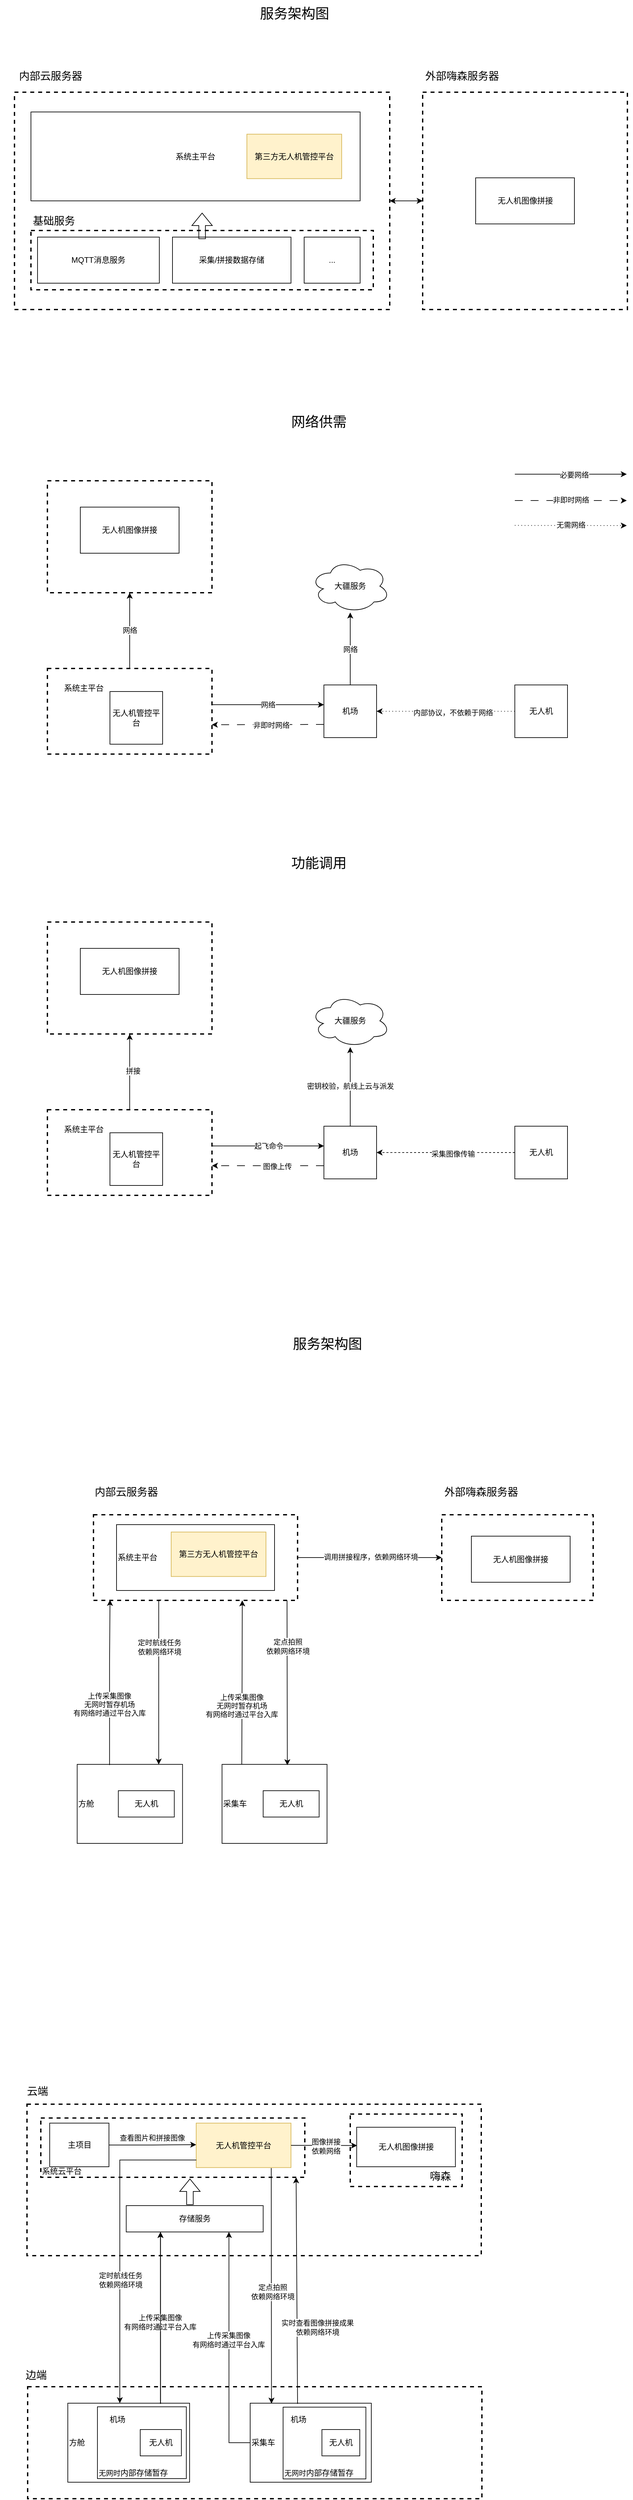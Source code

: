 <mxfile version="25.0.3">
  <diagram name="第 1 页" id="4Xm8h-WjFLRTdW3ImoNQ">
    <mxGraphModel dx="1195" dy="1784" grid="1" gridSize="10" guides="1" tooltips="1" connect="1" arrows="1" fold="1" page="1" pageScale="1" pageWidth="827" pageHeight="1169" math="0" shadow="0">
      <root>
        <mxCell id="0" />
        <mxCell id="1" parent="0" />
        <mxCell id="wEYt1NS1_lvYmc17WHgS-46" value="" style="rounded=0;whiteSpace=wrap;html=1;strokeWidth=2;dashed=1;fillColor=none;movable=1;resizable=1;rotatable=1;deletable=1;editable=1;locked=0;connectable=1;" vertex="1" parent="1">
          <mxGeometry x="199" y="2175" width="690" height="230" as="geometry" />
        </mxCell>
        <mxCell id="wEYt1NS1_lvYmc17WHgS-69" value="系统云平台" style="rounded=0;whiteSpace=wrap;html=1;fillColor=none;align=left;movable=1;resizable=1;rotatable=1;deletable=1;editable=1;locked=0;connectable=1;dashed=1;strokeColor=default;strokeWidth=2;verticalAlign=bottom;fontFamily=Helvetica;fontSize=12;fontColor=default;" vertex="1" parent="1">
          <mxGeometry x="220" y="2196" width="401" height="90" as="geometry" />
        </mxCell>
        <mxCell id="wEYt1NS1_lvYmc17WHgS-72" value="" style="rounded=0;whiteSpace=wrap;html=1;strokeWidth=2;dashed=1;fillColor=none;movable=1;resizable=1;rotatable=1;deletable=1;editable=1;locked=0;connectable=1;" vertex="1" parent="1">
          <mxGeometry x="690" y="2190" width="170" height="110" as="geometry" />
        </mxCell>
        <mxCell id="wEYt1NS1_lvYmc17WHgS-65" value="" style="rounded=0;whiteSpace=wrap;html=1;strokeWidth=2;dashed=1;fillColor=none;movable=0;resizable=0;rotatable=0;deletable=0;editable=0;locked=1;connectable=0;" vertex="1" parent="1">
          <mxGeometry x="200" y="2604" width="690" height="170" as="geometry" />
        </mxCell>
        <mxCell id="wEYt1NS1_lvYmc17WHgS-24" style="edgeStyle=orthogonalEdgeStyle;rounded=0;orthogonalLoop=1;jettySize=auto;html=1;entryX=0;entryY=0.5;entryDx=0;entryDy=0;" edge="1" parent="1" source="wEYt1NS1_lvYmc17WHgS-3" target="wEYt1NS1_lvYmc17WHgS-2">
          <mxGeometry relative="1" as="geometry" />
        </mxCell>
        <mxCell id="wEYt1NS1_lvYmc17WHgS-28" value="调用拼接程序，依赖网络环境" style="edgeLabel;html=1;align=center;verticalAlign=middle;resizable=0;points=[];" vertex="1" connectable="0" parent="wEYt1NS1_lvYmc17WHgS-24">
          <mxGeometry x="0.013" y="1" relative="1" as="geometry">
            <mxPoint as="offset" />
          </mxGeometry>
        </mxCell>
        <mxCell id="wEYt1NS1_lvYmc17WHgS-3" value="" style="rounded=0;whiteSpace=wrap;html=1;strokeWidth=2;dashed=1;fillColor=none;movable=1;resizable=1;rotatable=1;deletable=1;editable=1;locked=0;connectable=1;" vertex="1" parent="1">
          <mxGeometry x="300" y="1280" width="310" height="130" as="geometry" />
        </mxCell>
        <mxCell id="gbovEgFqb56IA30s9gSb-57" value="" style="rounded=0;whiteSpace=wrap;html=1;strokeWidth=2;dashed=1;fillColor=none;" vertex="1" parent="1">
          <mxGeometry x="230" y="665" width="250" height="130" as="geometry" />
        </mxCell>
        <mxCell id="OjnHHm5raW652ae1jEDS-46" value="" style="rounded=0;whiteSpace=wrap;html=1;strokeWidth=2;dashed=1;fillColor=none;" vertex="1" parent="1">
          <mxGeometry x="205" y="-670" width="520" height="90" as="geometry" />
        </mxCell>
        <mxCell id="OjnHHm5raW652ae1jEDS-37" value="" style="rounded=0;whiteSpace=wrap;html=1;strokeWidth=2;dashed=1;fillColor=none;" vertex="1" parent="1">
          <mxGeometry x="800" y="-880" width="311" height="330" as="geometry" />
        </mxCell>
        <mxCell id="OjnHHm5raW652ae1jEDS-36" value="" style="rounded=0;whiteSpace=wrap;html=1;strokeWidth=2;dashed=1;fillColor=none;movable=1;resizable=1;rotatable=1;deletable=1;editable=1;locked=0;connectable=1;" vertex="1" parent="1">
          <mxGeometry x="180" y="-880" width="570" height="330" as="geometry" />
        </mxCell>
        <mxCell id="OjnHHm5raW652ae1jEDS-2" value="系统主平台" style="rounded=0;whiteSpace=wrap;html=1;" vertex="1" parent="1">
          <mxGeometry x="205" y="-850" width="500" height="135" as="geometry" />
        </mxCell>
        <mxCell id="OjnHHm5raW652ae1jEDS-3" value="第三方无人机管控平台" style="rounded=0;whiteSpace=wrap;html=1;fillColor=#fff2cc;strokeColor=#d6b656;" vertex="1" parent="1">
          <mxGeometry x="533" y="-816.25" width="144" height="67.5" as="geometry" />
        </mxCell>
        <mxCell id="OjnHHm5raW652ae1jEDS-9" value="采集/拼接数据存储" style="rounded=0;whiteSpace=wrap;html=1;" vertex="1" parent="1">
          <mxGeometry x="420" y="-660" width="180" height="70" as="geometry" />
        </mxCell>
        <mxCell id="OjnHHm5raW652ae1jEDS-10" value="MQTT消息服务" style="rounded=0;whiteSpace=wrap;html=1;" vertex="1" parent="1">
          <mxGeometry x="215" y="-660" width="185" height="70" as="geometry" />
        </mxCell>
        <mxCell id="OjnHHm5raW652ae1jEDS-15" value="无人机图像拼接" style="rounded=0;whiteSpace=wrap;html=1;" vertex="1" parent="1">
          <mxGeometry x="880.5" y="-750" width="150" height="70" as="geometry" />
        </mxCell>
        <mxCell id="OjnHHm5raW652ae1jEDS-44" value="" style="shape=flexArrow;endArrow=classic;html=1;rounded=0;" edge="1" parent="1">
          <mxGeometry width="50" height="50" relative="1" as="geometry">
            <mxPoint x="465" y="-657" as="sourcePoint" />
            <mxPoint x="465" y="-697" as="targetPoint" />
          </mxGeometry>
        </mxCell>
        <mxCell id="OjnHHm5raW652ae1jEDS-47" value="&lt;font style=&quot;font-size: 16px;&quot;&gt;内部云服务器&lt;/font&gt;" style="text;strokeColor=none;align=center;fillColor=none;html=1;verticalAlign=middle;whiteSpace=wrap;rounded=0;" vertex="1" parent="1">
          <mxGeometry x="180" y="-920" width="110" height="30" as="geometry" />
        </mxCell>
        <mxCell id="OjnHHm5raW652ae1jEDS-48" value="&lt;font style=&quot;font-size: 16px;&quot;&gt;基础服务&lt;/font&gt;" style="text;strokeColor=none;align=center;fillColor=none;html=1;verticalAlign=middle;whiteSpace=wrap;rounded=0;" vertex="1" parent="1">
          <mxGeometry x="185" y="-700" width="110" height="30" as="geometry" />
        </mxCell>
        <mxCell id="gbovEgFqb56IA30s9gSb-1" value="&lt;font style=&quot;font-size: 16px;&quot;&gt;外部嗨森服务器&lt;/font&gt;" style="text;strokeColor=none;align=center;fillColor=none;html=1;verticalAlign=middle;whiteSpace=wrap;rounded=0;" vertex="1" parent="1">
          <mxGeometry x="800" y="-920" width="120" height="30" as="geometry" />
        </mxCell>
        <mxCell id="gbovEgFqb56IA30s9gSb-2" value="" style="endArrow=classic;startArrow=classic;html=1;rounded=0;exitX=1;exitY=0.5;exitDx=0;exitDy=0;entryX=0;entryY=0.5;entryDx=0;entryDy=0;" edge="1" parent="1" source="OjnHHm5raW652ae1jEDS-36" target="OjnHHm5raW652ae1jEDS-37">
          <mxGeometry width="50" height="50" relative="1" as="geometry">
            <mxPoint x="760" y="-680" as="sourcePoint" />
            <mxPoint x="810" y="-730" as="targetPoint" />
          </mxGeometry>
        </mxCell>
        <mxCell id="gbovEgFqb56IA30s9gSb-34" style="edgeStyle=orthogonalEdgeStyle;rounded=0;orthogonalLoop=1;jettySize=auto;html=1;entryX=0.5;entryY=1;entryDx=0;entryDy=0;" edge="1" parent="1" source="gbovEgFqb56IA30s9gSb-3">
          <mxGeometry relative="1" as="geometry">
            <mxPoint x="690" y="-90" as="targetPoint" />
          </mxGeometry>
        </mxCell>
        <mxCell id="gbovEgFqb56IA30s9gSb-65" value="网络" style="edgeLabel;html=1;align=center;verticalAlign=middle;resizable=0;points=[];" vertex="1" connectable="0" parent="gbovEgFqb56IA30s9gSb-34">
          <mxGeometry x="-0.018" relative="1" as="geometry">
            <mxPoint as="offset" />
          </mxGeometry>
        </mxCell>
        <mxCell id="gbovEgFqb56IA30s9gSb-3" value="机场" style="whiteSpace=wrap;html=1;aspect=fixed;" vertex="1" parent="1">
          <mxGeometry x="650" y="20" width="80" height="80" as="geometry" />
        </mxCell>
        <mxCell id="gbovEgFqb56IA30s9gSb-4" value="无人机" style="whiteSpace=wrap;html=1;aspect=fixed;" vertex="1" parent="1">
          <mxGeometry x="940" y="20" width="80" height="80" as="geometry" />
        </mxCell>
        <mxCell id="gbovEgFqb56IA30s9gSb-5" value="无人机管控平台" style="whiteSpace=wrap;html=1;aspect=fixed;" vertex="1" parent="1">
          <mxGeometry x="325" y="30" width="80" height="80" as="geometry" />
        </mxCell>
        <mxCell id="gbovEgFqb56IA30s9gSb-7" value="" style="endArrow=classic;html=1;rounded=0;exitX=0;exitY=0.5;exitDx=0;exitDy=0;entryX=1;entryY=0.5;entryDx=0;entryDy=0;dashed=1;dashPattern=1 4;" edge="1" parent="1" source="gbovEgFqb56IA30s9gSb-4" target="gbovEgFqb56IA30s9gSb-3">
          <mxGeometry width="50" height="50" relative="1" as="geometry">
            <mxPoint x="810" y="10" as="sourcePoint" />
            <mxPoint x="860" y="-40" as="targetPoint" />
          </mxGeometry>
        </mxCell>
        <mxCell id="gbovEgFqb56IA30s9gSb-10" value="Text" style="edgeLabel;html=1;align=center;verticalAlign=middle;resizable=0;points=[];" vertex="1" connectable="0" parent="gbovEgFqb56IA30s9gSb-7">
          <mxGeometry x="-0.1" relative="1" as="geometry">
            <mxPoint as="offset" />
          </mxGeometry>
        </mxCell>
        <mxCell id="gbovEgFqb56IA30s9gSb-11" value="内部协议，不依赖于网络" style="edgeLabel;html=1;align=center;verticalAlign=middle;resizable=0;points=[];" vertex="1" connectable="0" parent="gbovEgFqb56IA30s9gSb-7">
          <mxGeometry x="-0.1" y="2" relative="1" as="geometry">
            <mxPoint as="offset" />
          </mxGeometry>
        </mxCell>
        <mxCell id="gbovEgFqb56IA30s9gSb-14" value="&lt;font style=&quot;font-size: 21px;&quot;&gt;服务架构图&lt;/font&gt;" style="text;html=1;align=center;verticalAlign=middle;resizable=0;points=[];autosize=1;strokeColor=none;fillColor=none;" vertex="1" parent="1">
          <mxGeometry x="540" y="-1020" width="130" height="40" as="geometry" />
        </mxCell>
        <mxCell id="gbovEgFqb56IA30s9gSb-37" style="edgeStyle=orthogonalEdgeStyle;rounded=0;orthogonalLoop=1;jettySize=auto;html=1;" edge="1" parent="1" source="gbovEgFqb56IA30s9gSb-27">
          <mxGeometry relative="1" as="geometry">
            <mxPoint x="650" y="50" as="targetPoint" />
            <Array as="points">
              <mxPoint x="650" y="50" />
            </Array>
          </mxGeometry>
        </mxCell>
        <mxCell id="gbovEgFqb56IA30s9gSb-71" value="网络" style="edgeLabel;html=1;align=center;verticalAlign=middle;resizable=0;points=[];" vertex="1" connectable="0" parent="gbovEgFqb56IA30s9gSb-37">
          <mxGeometry x="-0.004" relative="1" as="geometry">
            <mxPoint as="offset" />
          </mxGeometry>
        </mxCell>
        <mxCell id="gbovEgFqb56IA30s9gSb-42" style="edgeStyle=orthogonalEdgeStyle;rounded=0;orthogonalLoop=1;jettySize=auto;html=1;entryX=0.5;entryY=1;entryDx=0;entryDy=0;" edge="1" parent="1" source="gbovEgFqb56IA30s9gSb-27" target="gbovEgFqb56IA30s9gSb-40">
          <mxGeometry relative="1" as="geometry" />
        </mxCell>
        <mxCell id="gbovEgFqb56IA30s9gSb-69" value="网络" style="edgeLabel;html=1;align=center;verticalAlign=middle;resizable=0;points=[];" vertex="1" connectable="0" parent="gbovEgFqb56IA30s9gSb-42">
          <mxGeometry x="0.006" relative="1" as="geometry">
            <mxPoint as="offset" />
          </mxGeometry>
        </mxCell>
        <mxCell id="gbovEgFqb56IA30s9gSb-27" value="" style="rounded=0;whiteSpace=wrap;html=1;strokeWidth=2;dashed=1;fillColor=none;" vertex="1" parent="1">
          <mxGeometry x="230" y="-5" width="250" height="130" as="geometry" />
        </mxCell>
        <mxCell id="gbovEgFqb56IA30s9gSb-29" value="系统主平台" style="text;html=1;align=center;verticalAlign=middle;resizable=0;points=[];autosize=1;strokeColor=none;fillColor=none;" vertex="1" parent="1">
          <mxGeometry x="245" y="10" width="80" height="30" as="geometry" />
        </mxCell>
        <mxCell id="gbovEgFqb56IA30s9gSb-31" value="..." style="rounded=0;whiteSpace=wrap;html=1;" vertex="1" parent="1">
          <mxGeometry x="620" y="-660" width="85" height="70" as="geometry" />
        </mxCell>
        <mxCell id="gbovEgFqb56IA30s9gSb-32" value="&lt;font style=&quot;font-size: 21px;&quot;&gt;网络供需&lt;/font&gt;" style="text;html=1;align=center;verticalAlign=middle;resizable=0;points=[];autosize=1;strokeColor=none;fillColor=none;" vertex="1" parent="1">
          <mxGeometry x="587" y="-400" width="110" height="40" as="geometry" />
        </mxCell>
        <mxCell id="gbovEgFqb56IA30s9gSb-40" value="" style="rounded=0;whiteSpace=wrap;html=1;strokeWidth=2;dashed=1;fillColor=none;" vertex="1" parent="1">
          <mxGeometry x="230" y="-290" width="250" height="170" as="geometry" />
        </mxCell>
        <mxCell id="gbovEgFqb56IA30s9gSb-41" value="无人机图像拼接" style="rounded=0;whiteSpace=wrap;html=1;" vertex="1" parent="1">
          <mxGeometry x="280" y="-250" width="150" height="70" as="geometry" />
        </mxCell>
        <mxCell id="gbovEgFqb56IA30s9gSb-44" style="edgeStyle=orthogonalEdgeStyle;rounded=0;orthogonalLoop=1;jettySize=auto;html=1;" edge="1" parent="1" source="gbovEgFqb56IA30s9gSb-46" target="gbovEgFqb56IA30s9gSb-88">
          <mxGeometry relative="1" as="geometry">
            <mxPoint x="690" y="580" as="targetPoint" />
          </mxGeometry>
        </mxCell>
        <mxCell id="gbovEgFqb56IA30s9gSb-64" value="密钥校验，航线上云与派发" style="edgeLabel;html=1;align=center;verticalAlign=middle;resizable=0;points=[];" vertex="1" connectable="0" parent="gbovEgFqb56IA30s9gSb-44">
          <mxGeometry x="0.018" relative="1" as="geometry">
            <mxPoint as="offset" />
          </mxGeometry>
        </mxCell>
        <mxCell id="gbovEgFqb56IA30s9gSb-46" value="机场" style="whiteSpace=wrap;html=1;aspect=fixed;" vertex="1" parent="1">
          <mxGeometry x="650" y="690" width="80" height="80" as="geometry" />
        </mxCell>
        <mxCell id="gbovEgFqb56IA30s9gSb-47" value="无人机" style="whiteSpace=wrap;html=1;aspect=fixed;" vertex="1" parent="1">
          <mxGeometry x="940" y="690" width="80" height="80" as="geometry" />
        </mxCell>
        <mxCell id="gbovEgFqb56IA30s9gSb-48" value="无人机管控平台" style="whiteSpace=wrap;html=1;aspect=fixed;" vertex="1" parent="1">
          <mxGeometry x="325" y="700" width="80" height="80" as="geometry" />
        </mxCell>
        <mxCell id="gbovEgFqb56IA30s9gSb-50" value="" style="endArrow=classic;html=1;rounded=0;exitX=0;exitY=0.5;exitDx=0;exitDy=0;entryX=1;entryY=0.5;entryDx=0;entryDy=0;dashed=1;" edge="1" parent="1" source="gbovEgFqb56IA30s9gSb-47" target="gbovEgFqb56IA30s9gSb-46">
          <mxGeometry width="50" height="50" relative="1" as="geometry">
            <mxPoint x="810" y="680" as="sourcePoint" />
            <mxPoint x="860" y="630" as="targetPoint" />
          </mxGeometry>
        </mxCell>
        <mxCell id="gbovEgFqb56IA30s9gSb-51" value="Text" style="edgeLabel;html=1;align=center;verticalAlign=middle;resizable=0;points=[];" vertex="1" connectable="0" parent="gbovEgFqb56IA30s9gSb-50">
          <mxGeometry x="-0.1" relative="1" as="geometry">
            <mxPoint as="offset" />
          </mxGeometry>
        </mxCell>
        <mxCell id="gbovEgFqb56IA30s9gSb-52" value="采集图像传输" style="edgeLabel;html=1;align=center;verticalAlign=middle;resizable=0;points=[];" vertex="1" connectable="0" parent="gbovEgFqb56IA30s9gSb-50">
          <mxGeometry x="-0.1" y="2" relative="1" as="geometry">
            <mxPoint as="offset" />
          </mxGeometry>
        </mxCell>
        <mxCell id="gbovEgFqb56IA30s9gSb-53" style="edgeStyle=orthogonalEdgeStyle;rounded=0;orthogonalLoop=1;jettySize=auto;html=1;entryX=0;entryY=0.5;entryDx=0;entryDy=0;" edge="1" parent="1">
          <mxGeometry relative="1" as="geometry">
            <mxPoint x="480" y="720" as="sourcePoint" />
            <mxPoint x="650" y="720" as="targetPoint" />
          </mxGeometry>
        </mxCell>
        <mxCell id="gbovEgFqb56IA30s9gSb-66" value="起飞命令" style="edgeLabel;html=1;align=center;verticalAlign=middle;resizable=0;points=[];" vertex="1" connectable="0" parent="gbovEgFqb56IA30s9gSb-53">
          <mxGeometry x="0.014" relative="1" as="geometry">
            <mxPoint as="offset" />
          </mxGeometry>
        </mxCell>
        <mxCell id="gbovEgFqb56IA30s9gSb-55" style="edgeStyle=orthogonalEdgeStyle;rounded=0;orthogonalLoop=1;jettySize=auto;html=1;entryX=0.5;entryY=1;entryDx=0;entryDy=0;" edge="1" parent="1" source="gbovEgFqb56IA30s9gSb-57" target="gbovEgFqb56IA30s9gSb-60">
          <mxGeometry relative="1" as="geometry" />
        </mxCell>
        <mxCell id="gbovEgFqb56IA30s9gSb-68" value="拼接" style="edgeLabel;html=1;align=center;verticalAlign=middle;resizable=0;points=[];" vertex="1" connectable="0" parent="gbovEgFqb56IA30s9gSb-55">
          <mxGeometry x="0.024" y="-5" relative="1" as="geometry">
            <mxPoint as="offset" />
          </mxGeometry>
        </mxCell>
        <mxCell id="gbovEgFqb56IA30s9gSb-58" value="系统主平台" style="text;html=1;align=center;verticalAlign=middle;resizable=0;points=[];autosize=1;strokeColor=none;fillColor=none;" vertex="1" parent="1">
          <mxGeometry x="245" y="680" width="80" height="30" as="geometry" />
        </mxCell>
        <mxCell id="gbovEgFqb56IA30s9gSb-59" value="&lt;font style=&quot;font-size: 21px;&quot;&gt;功能调用&lt;/font&gt;" style="text;html=1;align=center;verticalAlign=middle;resizable=0;points=[];autosize=1;strokeColor=none;fillColor=none;" vertex="1" parent="1">
          <mxGeometry x="587" y="270" width="110" height="40" as="geometry" />
        </mxCell>
        <mxCell id="gbovEgFqb56IA30s9gSb-60" value="" style="rounded=0;whiteSpace=wrap;html=1;strokeWidth=2;dashed=1;fillColor=none;" vertex="1" parent="1">
          <mxGeometry x="230" y="380" width="250" height="170" as="geometry" />
        </mxCell>
        <mxCell id="gbovEgFqb56IA30s9gSb-61" value="无人机图像拼接" style="rounded=0;whiteSpace=wrap;html=1;" vertex="1" parent="1">
          <mxGeometry x="280" y="420" width="150" height="70" as="geometry" />
        </mxCell>
        <mxCell id="gbovEgFqb56IA30s9gSb-72" value="" style="endArrow=classic;html=1;rounded=0;exitX=0;exitY=0.75;exitDx=0;exitDy=0;entryX=0.999;entryY=0.657;entryDx=0;entryDy=0;entryPerimeter=0;dashed=1;dashPattern=12 12;" edge="1" parent="1" source="gbovEgFqb56IA30s9gSb-3" target="gbovEgFqb56IA30s9gSb-27">
          <mxGeometry width="50" height="50" relative="1" as="geometry">
            <mxPoint x="560" y="50" as="sourcePoint" />
            <mxPoint x="490" y="80" as="targetPoint" />
          </mxGeometry>
        </mxCell>
        <mxCell id="gbovEgFqb56IA30s9gSb-73" value="非即时网络" style="edgeLabel;html=1;align=center;verticalAlign=middle;resizable=0;points=[];" vertex="1" connectable="0" parent="gbovEgFqb56IA30s9gSb-72">
          <mxGeometry x="-0.163" y="1" relative="1" as="geometry">
            <mxPoint x="-9" as="offset" />
          </mxGeometry>
        </mxCell>
        <mxCell id="gbovEgFqb56IA30s9gSb-74" value="" style="endArrow=classic;html=1;rounded=0;exitX=0;exitY=0.75;exitDx=0;exitDy=0;entryX=0.999;entryY=0.657;entryDx=0;entryDy=0;entryPerimeter=0;dashed=1;dashPattern=12 12;strokeColor=default;align=center;verticalAlign=middle;fontFamily=Helvetica;fontSize=11;fontColor=default;labelBackgroundColor=default;" edge="1" parent="1">
          <mxGeometry width="50" height="50" relative="1" as="geometry">
            <mxPoint x="650" y="750" as="sourcePoint" />
            <mxPoint x="480" y="750" as="targetPoint" />
          </mxGeometry>
        </mxCell>
        <mxCell id="gbovEgFqb56IA30s9gSb-75" value="图像上传" style="edgeLabel;html=1;align=center;verticalAlign=middle;resizable=0;points=[];rounded=0;dashed=1;dashPattern=12 12;strokeColor=default;fontFamily=Helvetica;fontSize=11;fontColor=default;labelBackgroundColor=default;" vertex="1" connectable="0" parent="gbovEgFqb56IA30s9gSb-74">
          <mxGeometry x="-0.163" y="1" relative="1" as="geometry">
            <mxPoint as="offset" />
          </mxGeometry>
        </mxCell>
        <mxCell id="gbovEgFqb56IA30s9gSb-76" style="edgeStyle=orthogonalEdgeStyle;rounded=0;orthogonalLoop=1;jettySize=auto;html=1;" edge="1" parent="1">
          <mxGeometry relative="1" as="geometry">
            <mxPoint x="940" y="-300" as="sourcePoint" />
            <mxPoint x="1110" y="-300" as="targetPoint" />
            <Array as="points">
              <mxPoint x="1110" y="-300" />
            </Array>
          </mxGeometry>
        </mxCell>
        <mxCell id="gbovEgFqb56IA30s9gSb-84" value="必要网络" style="edgeLabel;html=1;align=center;verticalAlign=middle;resizable=0;points=[];" vertex="1" connectable="0" parent="gbovEgFqb56IA30s9gSb-76">
          <mxGeometry x="0.052" y="-1" relative="1" as="geometry">
            <mxPoint as="offset" />
          </mxGeometry>
        </mxCell>
        <mxCell id="gbovEgFqb56IA30s9gSb-78" value="" style="endArrow=classic;html=1;rounded=0;dashed=1;dashPattern=12 12;" edge="1" parent="1">
          <mxGeometry width="50" height="50" relative="1" as="geometry">
            <mxPoint x="940" y="-260" as="sourcePoint" />
            <mxPoint x="1110" y="-260" as="targetPoint" />
          </mxGeometry>
        </mxCell>
        <mxCell id="gbovEgFqb56IA30s9gSb-86" value="非即时网络" style="edgeLabel;html=1;align=center;verticalAlign=middle;resizable=0;points=[];" vertex="1" connectable="0" parent="gbovEgFqb56IA30s9gSb-78">
          <mxGeometry y="1" relative="1" as="geometry">
            <mxPoint as="offset" />
          </mxGeometry>
        </mxCell>
        <mxCell id="gbovEgFqb56IA30s9gSb-80" value="" style="endArrow=classic;html=1;rounded=0;exitX=0;exitY=0.5;exitDx=0;exitDy=0;dashed=1;dashPattern=1 4;" edge="1" parent="1">
          <mxGeometry width="50" height="50" relative="1" as="geometry">
            <mxPoint x="940" y="-222.2" as="sourcePoint" />
            <mxPoint x="1110" y="-222" as="targetPoint" />
          </mxGeometry>
        </mxCell>
        <mxCell id="gbovEgFqb56IA30s9gSb-85" value="无需网络" style="edgeLabel;html=1;align=center;verticalAlign=middle;resizable=0;points=[];" vertex="1" connectable="0" parent="gbovEgFqb56IA30s9gSb-80">
          <mxGeometry y="1" relative="1" as="geometry">
            <mxPoint as="offset" />
          </mxGeometry>
        </mxCell>
        <mxCell id="gbovEgFqb56IA30s9gSb-88" value="大疆服务" style="ellipse;shape=cloud;whiteSpace=wrap;html=1;" vertex="1" parent="1">
          <mxGeometry x="630" y="490" width="120" height="80" as="geometry" />
        </mxCell>
        <mxCell id="gbovEgFqb56IA30s9gSb-89" value="大疆服务" style="ellipse;shape=cloud;whiteSpace=wrap;html=1;" vertex="1" parent="1">
          <mxGeometry x="630" y="-170" width="120" height="80" as="geometry" />
        </mxCell>
        <mxCell id="wEYt1NS1_lvYmc17WHgS-2" value="" style="rounded=0;whiteSpace=wrap;html=1;strokeWidth=2;dashed=1;fillColor=none;" vertex="1" parent="1">
          <mxGeometry x="829" y="1280" width="230" height="130" as="geometry" />
        </mxCell>
        <mxCell id="wEYt1NS1_lvYmc17WHgS-4" value="系统主平台" style="rounded=0;whiteSpace=wrap;html=1;align=left;" vertex="1" parent="1">
          <mxGeometry x="335" y="1295" width="240" height="100" as="geometry" />
        </mxCell>
        <mxCell id="wEYt1NS1_lvYmc17WHgS-5" value="第三方无人机管控平台" style="rounded=0;whiteSpace=wrap;html=1;fillColor=#fff2cc;strokeColor=#d6b656;" vertex="1" parent="1">
          <mxGeometry x="418" y="1306.25" width="144" height="67.5" as="geometry" />
        </mxCell>
        <mxCell id="wEYt1NS1_lvYmc17WHgS-8" value="无人机图像拼接" style="rounded=0;whiteSpace=wrap;html=1;" vertex="1" parent="1">
          <mxGeometry x="874" y="1312.5" width="150" height="70" as="geometry" />
        </mxCell>
        <mxCell id="wEYt1NS1_lvYmc17WHgS-10" value="&lt;font style=&quot;font-size: 16px;&quot;&gt;内部云服务器&lt;/font&gt;" style="text;strokeColor=none;align=center;fillColor=none;html=1;verticalAlign=middle;whiteSpace=wrap;rounded=0;" vertex="1" parent="1">
          <mxGeometry x="295" y="1230" width="110" height="30" as="geometry" />
        </mxCell>
        <mxCell id="wEYt1NS1_lvYmc17WHgS-12" value="&lt;font style=&quot;font-size: 16px;&quot;&gt;外部嗨森服务器&lt;/font&gt;" style="text;strokeColor=none;align=center;fillColor=none;html=1;verticalAlign=middle;whiteSpace=wrap;rounded=0;" vertex="1" parent="1">
          <mxGeometry x="829" y="1230" width="120" height="30" as="geometry" />
        </mxCell>
        <mxCell id="wEYt1NS1_lvYmc17WHgS-14" value="&lt;font style=&quot;font-size: 21px;&quot;&gt;服务架构图&lt;/font&gt;" style="text;html=1;align=center;verticalAlign=middle;resizable=0;points=[];autosize=1;strokeColor=none;fillColor=none;" vertex="1" parent="1">
          <mxGeometry x="590" y="1000" width="130" height="40" as="geometry" />
        </mxCell>
        <mxCell id="wEYt1NS1_lvYmc17WHgS-16" value="方舱" style="rounded=0;whiteSpace=wrap;html=1;align=left;" vertex="1" parent="1">
          <mxGeometry x="275.25" y="1659" width="160" height="120" as="geometry" />
        </mxCell>
        <mxCell id="wEYt1NS1_lvYmc17WHgS-17" value="无人机" style="rounded=0;whiteSpace=wrap;html=1;" vertex="1" parent="1">
          <mxGeometry x="337.75" y="1699" width="85" height="40" as="geometry" />
        </mxCell>
        <mxCell id="wEYt1NS1_lvYmc17WHgS-18" value="采集车" style="rounded=0;whiteSpace=wrap;html=1;align=left;" vertex="1" parent="1">
          <mxGeometry x="495.25" y="1659" width="159.5" height="120" as="geometry" />
        </mxCell>
        <mxCell id="wEYt1NS1_lvYmc17WHgS-19" value="无人机" style="rounded=0;whiteSpace=wrap;html=1;" vertex="1" parent="1">
          <mxGeometry x="557.75" y="1699" width="85" height="40" as="geometry" />
        </mxCell>
        <mxCell id="wEYt1NS1_lvYmc17WHgS-21" style="edgeStyle=orthogonalEdgeStyle;rounded=0;orthogonalLoop=1;jettySize=auto;html=1;entryX=0.081;entryY=0.995;entryDx=0;entryDy=0;entryPerimeter=0;exitX=0.54;exitY=0.001;exitDx=0;exitDy=0;exitPerimeter=0;" edge="1" parent="1" target="wEYt1NS1_lvYmc17WHgS-3">
          <mxGeometry relative="1" as="geometry">
            <mxPoint x="324.4" y="1660.12" as="sourcePoint" />
            <mxPoint x="324.04" y="1350" as="targetPoint" />
            <Array as="points">
              <mxPoint x="324" y="1506" />
              <mxPoint x="325" y="1506" />
            </Array>
          </mxGeometry>
        </mxCell>
        <mxCell id="wEYt1NS1_lvYmc17WHgS-34" value="上传采集图像&lt;br&gt;无网时暂存机场&lt;br&gt;有网络时通过平台入库" style="edgeLabel;html=1;align=center;verticalAlign=middle;resizable=0;points=[];" vertex="1" connectable="0" parent="wEYt1NS1_lvYmc17WHgS-21">
          <mxGeometry x="0.008" y="1" relative="1" as="geometry">
            <mxPoint y="34" as="offset" />
          </mxGeometry>
        </mxCell>
        <mxCell id="wEYt1NS1_lvYmc17WHgS-30" style="edgeStyle=orthogonalEdgeStyle;rounded=0;orthogonalLoop=1;jettySize=auto;html=1;entryX=0.688;entryY=-0.006;entryDx=0;entryDy=0;entryPerimeter=0;strokeColor=default;align=center;verticalAlign=middle;fontFamily=Helvetica;fontSize=11;fontColor=default;labelBackgroundColor=default;endArrow=classic;exitX=0.332;exitY=0.995;exitDx=0;exitDy=0;exitPerimeter=0;" edge="1" parent="1" source="wEYt1NS1_lvYmc17WHgS-3">
          <mxGeometry relative="1" as="geometry">
            <mxPoint x="398.966" y="1350.0" as="sourcePoint" />
            <mxPoint x="399.08" y="1659.28" as="targetPoint" />
            <Array as="points">
              <mxPoint x="399" y="1409" />
            </Array>
          </mxGeometry>
        </mxCell>
        <mxCell id="wEYt1NS1_lvYmc17WHgS-35" value="定时航线任务&lt;br&gt;依赖网络环境" style="edgeLabel;html=1;align=center;verticalAlign=middle;resizable=0;points=[];" vertex="1" connectable="0" parent="wEYt1NS1_lvYmc17WHgS-30">
          <mxGeometry x="0.023" y="1" relative="1" as="geometry">
            <mxPoint y="-55" as="offset" />
          </mxGeometry>
        </mxCell>
        <mxCell id="wEYt1NS1_lvYmc17WHgS-36" style="edgeStyle=orthogonalEdgeStyle;rounded=0;orthogonalLoop=1;jettySize=auto;html=1;" edge="1" parent="1">
          <mxGeometry relative="1" as="geometry">
            <mxPoint x="525.241" y="1659.0" as="sourcePoint" />
            <mxPoint x="526" y="1410" as="targetPoint" />
          </mxGeometry>
        </mxCell>
        <mxCell id="wEYt1NS1_lvYmc17WHgS-39" value="上传采集图像&lt;br&gt;无网时暂存机场&lt;br&gt;有网络时通过平台入库" style="edgeLabel;html=1;align=center;verticalAlign=middle;resizable=0;points=[];" vertex="1" connectable="0" parent="wEYt1NS1_lvYmc17WHgS-36">
          <mxGeometry x="-0.024" y="1" relative="1" as="geometry">
            <mxPoint y="33" as="offset" />
          </mxGeometry>
        </mxCell>
        <mxCell id="wEYt1NS1_lvYmc17WHgS-37" style="edgeStyle=orthogonalEdgeStyle;rounded=0;orthogonalLoop=1;jettySize=auto;html=1;entryX=0.622;entryY=0.011;entryDx=0;entryDy=0;entryPerimeter=0;" edge="1" parent="1" source="wEYt1NS1_lvYmc17WHgS-3" target="wEYt1NS1_lvYmc17WHgS-18">
          <mxGeometry relative="1" as="geometry">
            <Array as="points">
              <mxPoint x="594" y="1429" />
              <mxPoint x="594" y="1429" />
            </Array>
          </mxGeometry>
        </mxCell>
        <mxCell id="wEYt1NS1_lvYmc17WHgS-38" value="定点拍照&lt;br&gt;依赖网络环境" style="edgeLabel;html=1;align=center;verticalAlign=middle;resizable=0;points=[];" vertex="1" connectable="0" parent="wEYt1NS1_lvYmc17WHgS-37">
          <mxGeometry x="-0.117" relative="1" as="geometry">
            <mxPoint y="-40" as="offset" />
          </mxGeometry>
        </mxCell>
        <mxCell id="wEYt1NS1_lvYmc17WHgS-49" value="无人机管控平台" style="rounded=0;whiteSpace=wrap;html=1;fillColor=#fff2cc;strokeColor=#d6b656;" vertex="1" parent="1">
          <mxGeometry x="456" y="2203.75" width="144" height="67.5" as="geometry" />
        </mxCell>
        <mxCell id="wEYt1NS1_lvYmc17WHgS-51" value="&lt;font style=&quot;font-size: 16px;&quot;&gt;云端&lt;/font&gt;" style="text;strokeColor=none;align=center;fillColor=none;html=1;verticalAlign=middle;whiteSpace=wrap;rounded=0;" vertex="1" parent="1">
          <mxGeometry x="160.25" y="2140" width="110" height="30" as="geometry" />
        </mxCell>
        <mxCell id="wEYt1NS1_lvYmc17WHgS-52" value="&lt;font style=&quot;font-size: 16px;&quot;&gt;嗨森&lt;/font&gt;" style="text;strokeColor=none;align=center;fillColor=none;html=1;verticalAlign=middle;whiteSpace=wrap;rounded=0;" vertex="1" parent="1">
          <mxGeometry x="767" y="2269" width="120" height="30" as="geometry" />
        </mxCell>
        <mxCell id="wEYt1NS1_lvYmc17WHgS-53" value="方舱" style="rounded=0;whiteSpace=wrap;html=1;align=left;" vertex="1" parent="1">
          <mxGeometry x="261" y="2629" width="185" height="120" as="geometry" />
        </mxCell>
        <mxCell id="wEYt1NS1_lvYmc17WHgS-55" value="采集车" style="rounded=0;whiteSpace=wrap;html=1;align=left;" vertex="1" parent="1">
          <mxGeometry x="538" y="2629" width="184" height="120" as="geometry" />
        </mxCell>
        <mxCell id="wEYt1NS1_lvYmc17WHgS-57" style="edgeStyle=orthogonalEdgeStyle;rounded=0;orthogonalLoop=1;jettySize=auto;html=1;entryX=0.25;entryY=1;entryDx=0;entryDy=0;exitX=0.761;exitY=0;exitDx=0;exitDy=0;exitPerimeter=0;" edge="1" parent="1" target="wEYt1NS1_lvYmc17WHgS-71" source="wEYt1NS1_lvYmc17WHgS-53">
          <mxGeometry relative="1" as="geometry">
            <mxPoint x="400" y="2630" as="sourcePoint" />
            <mxPoint x="290" y="2379" as="targetPoint" />
            <Array as="points">
              <mxPoint x="402" y="2630" />
            </Array>
          </mxGeometry>
        </mxCell>
        <mxCell id="wEYt1NS1_lvYmc17WHgS-58" value="上传采集图像&lt;br&gt;有网络时通过平台入库" style="edgeLabel;html=1;align=center;verticalAlign=middle;resizable=0;points=[];" vertex="1" connectable="0" parent="wEYt1NS1_lvYmc17WHgS-57">
          <mxGeometry x="0.008" y="1" relative="1" as="geometry">
            <mxPoint y="7" as="offset" />
          </mxGeometry>
        </mxCell>
        <mxCell id="wEYt1NS1_lvYmc17WHgS-59" style="edgeStyle=orthogonalEdgeStyle;rounded=0;orthogonalLoop=1;jettySize=auto;html=1;strokeColor=default;align=center;verticalAlign=middle;fontFamily=Helvetica;fontSize=11;fontColor=default;labelBackgroundColor=default;endArrow=classic;exitX=0.002;exitY=0.83;exitDx=0;exitDy=0;exitPerimeter=0;" edge="1" parent="1" source="wEYt1NS1_lvYmc17WHgS-49" target="wEYt1NS1_lvYmc17WHgS-53">
          <mxGeometry relative="1" as="geometry">
            <mxPoint x="470" y="2260" as="sourcePoint" />
            <mxPoint x="310" y="2629" as="targetPoint" />
            <Array as="points">
              <mxPoint x="340" y="2260" />
            </Array>
          </mxGeometry>
        </mxCell>
        <mxCell id="wEYt1NS1_lvYmc17WHgS-60" value="定时航线任务&lt;br&gt;依赖网络环境" style="edgeLabel;html=1;align=center;verticalAlign=middle;resizable=0;points=[];" vertex="1" connectable="0" parent="wEYt1NS1_lvYmc17WHgS-59">
          <mxGeometry x="0.023" y="1" relative="1" as="geometry">
            <mxPoint y="50" as="offset" />
          </mxGeometry>
        </mxCell>
        <mxCell id="wEYt1NS1_lvYmc17WHgS-61" style="edgeStyle=orthogonalEdgeStyle;rounded=0;orthogonalLoop=1;jettySize=auto;html=1;entryX=0.75;entryY=1;entryDx=0;entryDy=0;exitX=0;exitY=0.5;exitDx=0;exitDy=0;" edge="1" parent="1" source="wEYt1NS1_lvYmc17WHgS-55" target="wEYt1NS1_lvYmc17WHgS-71">
          <mxGeometry relative="1" as="geometry">
            <mxPoint x="615.241" y="2629.0" as="sourcePoint" />
            <mxPoint x="615.96" y="2366.44" as="targetPoint" />
            <Array as="points">
              <mxPoint x="506" y="2689" />
            </Array>
          </mxGeometry>
        </mxCell>
        <mxCell id="wEYt1NS1_lvYmc17WHgS-62" value="上传采集图像&lt;br&gt;有网络时通过平台入库" style="edgeLabel;html=1;align=center;verticalAlign=middle;resizable=0;points=[];" vertex="1" connectable="0" parent="wEYt1NS1_lvYmc17WHgS-61">
          <mxGeometry x="-0.024" y="1" relative="1" as="geometry">
            <mxPoint y="-16" as="offset" />
          </mxGeometry>
        </mxCell>
        <mxCell id="wEYt1NS1_lvYmc17WHgS-66" value="无人机图像拼接" style="rounded=0;whiteSpace=wrap;html=1;" vertex="1" parent="1">
          <mxGeometry x="699.75" y="2210" width="150" height="60" as="geometry" />
        </mxCell>
        <mxCell id="wEYt1NS1_lvYmc17WHgS-67" value="&lt;font style=&quot;font-size: 16px;&quot;&gt;边端&lt;/font&gt;" style="text;strokeColor=none;align=center;fillColor=none;html=1;verticalAlign=middle;whiteSpace=wrap;rounded=0;" vertex="1" parent="1">
          <mxGeometry x="158" y="2571" width="110" height="30" as="geometry" />
        </mxCell>
        <mxCell id="wEYt1NS1_lvYmc17WHgS-68" value="" style="shape=flexArrow;endArrow=classic;html=1;rounded=0;" edge="1" parent="1">
          <mxGeometry width="50" height="50" relative="1" as="geometry">
            <mxPoint x="446.5" y="2328" as="sourcePoint" />
            <mxPoint x="446.5" y="2288" as="targetPoint" />
          </mxGeometry>
        </mxCell>
        <mxCell id="wEYt1NS1_lvYmc17WHgS-73" value="&lt;span style=&quot;font-size: 11px; text-align: center; text-wrap-mode: nowrap; background-color: rgb(255, 255, 255);&quot;&gt;无网时&lt;/span&gt;内部存储暂存" style="rounded=0;whiteSpace=wrap;html=1;align=left;verticalAlign=bottom;" vertex="1" parent="1">
          <mxGeometry x="306" y="2634.5" width="135" height="109" as="geometry" />
        </mxCell>
        <mxCell id="wEYt1NS1_lvYmc17WHgS-71" value="存储服务" style="rounded=0;whiteSpace=wrap;html=1;" vertex="1" parent="1">
          <mxGeometry x="349.75" y="2329" width="208" height="40" as="geometry" />
        </mxCell>
        <mxCell id="wEYt1NS1_lvYmc17WHgS-54" value="无人机" style="rounded=0;whiteSpace=wrap;html=1;" vertex="1" parent="1">
          <mxGeometry x="371" y="2669" width="62.5" height="40" as="geometry" />
        </mxCell>
        <mxCell id="wEYt1NS1_lvYmc17WHgS-74" value="机场" style="text;html=1;align=center;verticalAlign=middle;resizable=0;points=[];autosize=1;strokeColor=none;fillColor=none;" vertex="1" parent="1">
          <mxGeometry x="311.25" y="2639" width="50" height="30" as="geometry" />
        </mxCell>
        <mxCell id="wEYt1NS1_lvYmc17WHgS-75" value="&lt;span style=&quot;font-size: 11px; text-align: center; text-wrap-mode: nowrap; background-color: rgb(255, 255, 255);&quot;&gt;无网时&lt;/span&gt;内部存储暂存" style="rounded=0;whiteSpace=wrap;html=1;align=left;verticalAlign=bottom;" vertex="1" parent="1">
          <mxGeometry x="588" y="2635" width="125.75" height="109" as="geometry" />
        </mxCell>
        <mxCell id="wEYt1NS1_lvYmc17WHgS-56" value="无人机" style="rounded=0;whiteSpace=wrap;html=1;" vertex="1" parent="1">
          <mxGeometry x="647" y="2669" width="57.5" height="40" as="geometry" />
        </mxCell>
        <mxCell id="wEYt1NS1_lvYmc17WHgS-76" value="机场" style="text;html=1;align=center;verticalAlign=middle;resizable=0;points=[];autosize=1;strokeColor=none;fillColor=none;" vertex="1" parent="1">
          <mxGeometry x="586" y="2639" width="50" height="30" as="geometry" />
        </mxCell>
        <mxCell id="wEYt1NS1_lvYmc17WHgS-77" style="edgeStyle=orthogonalEdgeStyle;rounded=0;orthogonalLoop=1;jettySize=auto;html=1;entryX=0.004;entryY=0.463;entryDx=0;entryDy=0;entryPerimeter=0;" edge="1" parent="1" source="wEYt1NS1_lvYmc17WHgS-49" target="wEYt1NS1_lvYmc17WHgS-66">
          <mxGeometry relative="1" as="geometry" />
        </mxCell>
        <mxCell id="wEYt1NS1_lvYmc17WHgS-78" value="图像拼接&lt;br&gt;依赖网络" style="edgeLabel;html=1;align=center;verticalAlign=middle;resizable=0;points=[];" vertex="1" connectable="0" parent="wEYt1NS1_lvYmc17WHgS-77">
          <mxGeometry x="-0.157" y="-1" relative="1" as="geometry">
            <mxPoint x="10" as="offset" />
          </mxGeometry>
        </mxCell>
        <mxCell id="wEYt1NS1_lvYmc17WHgS-80" style="edgeStyle=orthogonalEdgeStyle;rounded=0;orthogonalLoop=1;jettySize=auto;html=1;entryX=0.25;entryY=1;entryDx=0;entryDy=0;exitX=0.761;exitY=-0.001;exitDx=0;exitDy=0;exitPerimeter=0;" edge="1" parent="1" source="wEYt1NS1_lvYmc17WHgS-53" target="wEYt1NS1_lvYmc17WHgS-71">
          <mxGeometry relative="1" as="geometry">
            <mxPoint x="400" y="2630" as="sourcePoint" />
            <mxPoint x="290" y="2379" as="targetPoint" />
            <Array as="points">
              <mxPoint x="402" y="2630" />
            </Array>
          </mxGeometry>
        </mxCell>
        <mxCell id="wEYt1NS1_lvYmc17WHgS-82" value="" style="endArrow=classic;html=1;rounded=0;entryX=0.176;entryY=0.005;entryDx=0;entryDy=0;entryPerimeter=0;" edge="1" parent="1" target="wEYt1NS1_lvYmc17WHgS-55">
          <mxGeometry width="50" height="50" relative="1" as="geometry">
            <mxPoint x="570" y="2272" as="sourcePoint" />
            <mxPoint x="575" y="2629" as="targetPoint" />
          </mxGeometry>
        </mxCell>
        <mxCell id="wEYt1NS1_lvYmc17WHgS-83" value="定点拍照&lt;br&gt;依赖网络环境" style="edgeLabel;html=1;align=center;verticalAlign=middle;resizable=0;points=[];" vertex="1" connectable="0" parent="wEYt1NS1_lvYmc17WHgS-82">
          <mxGeometry x="0.051" y="2" relative="1" as="geometry">
            <mxPoint as="offset" />
          </mxGeometry>
        </mxCell>
        <mxCell id="wEYt1NS1_lvYmc17WHgS-84" value="" style="endArrow=classic;html=1;rounded=0;entryX=0.967;entryY=1.001;entryDx=0;entryDy=0;entryPerimeter=0;" edge="1" parent="1" target="wEYt1NS1_lvYmc17WHgS-69">
          <mxGeometry width="50" height="50" relative="1" as="geometry">
            <mxPoint x="610" y="2630" as="sourcePoint" />
            <mxPoint x="624.946" y="2286.81" as="targetPoint" />
          </mxGeometry>
        </mxCell>
        <mxCell id="wEYt1NS1_lvYmc17WHgS-85" value="实时查看图像拼接成果&lt;br&gt;依赖网络环境" style="edgeLabel;html=1;align=center;verticalAlign=middle;resizable=0;points=[];" vertex="1" connectable="0" parent="wEYt1NS1_lvYmc17WHgS-84">
          <mxGeometry x="-0.322" relative="1" as="geometry">
            <mxPoint x="31" as="offset" />
          </mxGeometry>
        </mxCell>
        <mxCell id="wEYt1NS1_lvYmc17WHgS-86" value="主项目" style="rounded=0;whiteSpace=wrap;html=1;" vertex="1" parent="1">
          <mxGeometry x="233.5" y="2203.75" width="90" height="66.25" as="geometry" />
        </mxCell>
        <mxCell id="wEYt1NS1_lvYmc17WHgS-87" style="edgeStyle=orthogonalEdgeStyle;rounded=0;orthogonalLoop=1;jettySize=auto;html=1;entryX=0;entryY=0.485;entryDx=0;entryDy=0;entryPerimeter=0;" edge="1" parent="1" source="wEYt1NS1_lvYmc17WHgS-86" target="wEYt1NS1_lvYmc17WHgS-49">
          <mxGeometry relative="1" as="geometry">
            <Array as="points" />
          </mxGeometry>
        </mxCell>
        <mxCell id="wEYt1NS1_lvYmc17WHgS-88" value="查看图片和拼接图像" style="edgeLabel;html=1;align=center;verticalAlign=middle;resizable=0;points=[];" vertex="1" connectable="0" parent="wEYt1NS1_lvYmc17WHgS-87">
          <mxGeometry x="-0.049" relative="1" as="geometry">
            <mxPoint x="2" y="-11" as="offset" />
          </mxGeometry>
        </mxCell>
      </root>
    </mxGraphModel>
  </diagram>
</mxfile>
